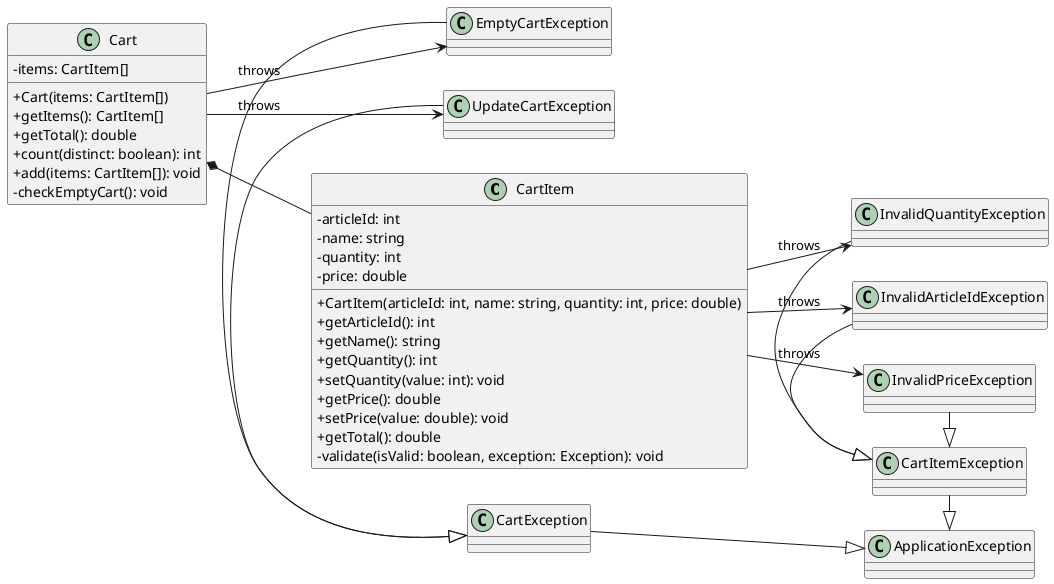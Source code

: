 @startuml

left to right direction
skinparam classAttributeIconSize 0

'Classes declaration
class CartItem {
   - articleId: int
   - name: string
   - quantity: int
   - price: double
   + CartItem(articleId: int, name: string, quantity: int, price: double)
   + getArticleId(): int
   + getName(): string
   + getQuantity(): int
   + setQuantity(value: int): void
   + getPrice(): double
   + setPrice(value: double): void
   + getTotal(): double
   - validate(isValid: boolean, exception: Exception): void
}

class Cart {
   - items: CartItem[]
   + Cart(items: CartItem[])
   + getItems(): CartItem[]
   + getTotal(): double
   + count(distinct: boolean): int
   + add(items: CartItem[]): void
   - checkEmptyCart(): void
}

class EmptyCartException {}
class UpdateCartException {}
class CartException {}
class InvalidArticleIdException {}
class InvalidPriceException {}
class InvalidQuantityException {}
class CartItemException {}
class ApplicationException {}

'Relations
Cart *-- CartItem

'Exception inheritance
InvalidArticleIdException -|> CartItemException
InvalidPriceException -|> CartItemException
InvalidQuantityException -|> CartItemException

EmptyCartException -|> CartException
UpdateCartException -|> CartException

CartException -|> ApplicationException
CartItemException -|> ApplicationException

'Exception throws
CartItem --> InvalidArticleIdException : throws
CartItem --> InvalidPriceException : throws
CartItem --> InvalidQuantityException : throws

Cart --> EmptyCartException : throws
Cart --> UpdateCartException : throws

@enduml